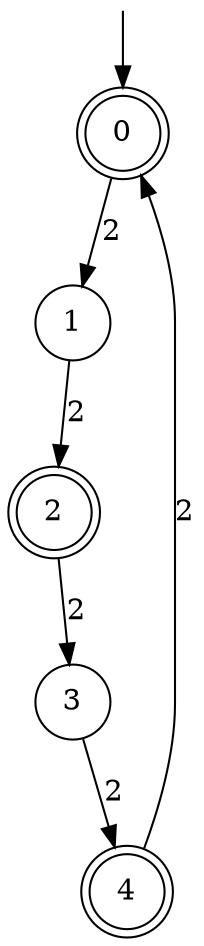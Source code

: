 digraph g {

	s0 [shape="doublecircle" label="0"];
	s1 [shape="circle" label="1"];
	s2 [shape="doublecircle" label="2"];
	s3 [shape="circle" label="3"];
	s4 [shape="doublecircle" label="4"];
	s0 -> s1 [label="2"];
	s1 -> s2 [label="2"];
	s2 -> s3 [label="2"];
	s3 -> s4 [label="2"];
	s4 -> s0 [label="2"];

__start0 [label="" shape="none" width="0" height="0"];
__start0 -> s0;

}
